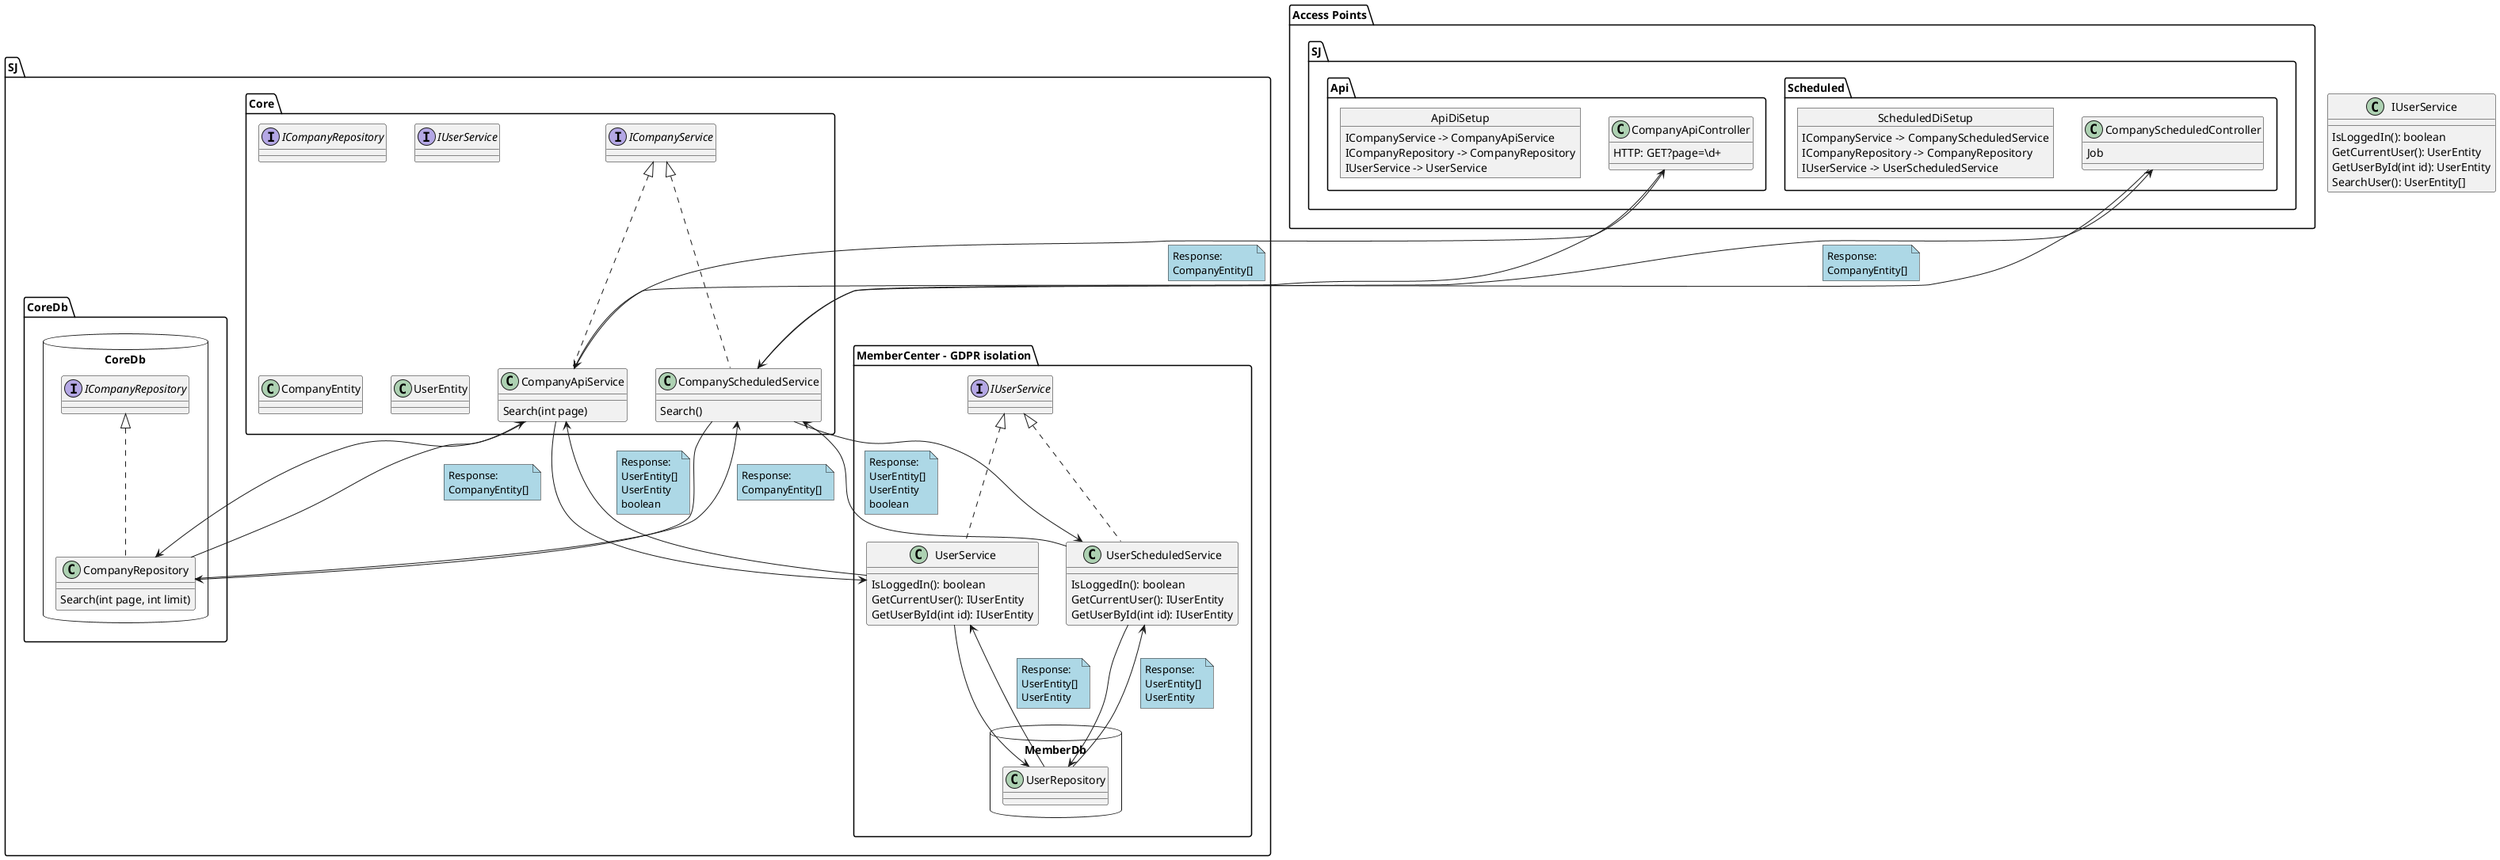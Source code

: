 ﻿@startuml
package "Access Points" {
    package "SJ.Api" {
        class CompanyApiController
        object ApiDiSetup
    }
    package "SJ.Scheduled" {
        class CompanyScheduledController
        object ScheduledDiSetup
    }
}

package "SJ.Core" {
    interface ICompanyService
    interface ICompanyRepository
    interface IUserService
    class CompanyScheduledService implements ICompanyService
    class CompanyEntity
    class CompanyApiService implements ICompanyService
    class UserEntity
}

package "SJ.MemberCenter - GDPR isolation" {
    class UserService implements IUserService
    class UserScheduledService implements IUserService
    package MemberDb <<Database>> {
      class UserRepository
    }
}

package "SJ.CoreDb" {
    package CoreDb <<Database>> {
        class CompanyRepository implements ICompanyRepository
    }
}

CompanyApiController --> CompanyApiService
CompanyApiController <-- CompanyApiService
note right on link #lightblue
Response:
CompanyEntity[]
end note

CompanyScheduledController --> CompanyScheduledService
CompanyScheduledController <-- CompanyScheduledService
note right on link #lightblue
Response:
CompanyEntity[]
end note

CompanyScheduledService --> CompanyRepository
CompanyScheduledService <-- CompanyRepository
note right on link #lightblue
Response:
CompanyEntity[]
end note

CompanyScheduledService --> UserScheduledService
CompanyScheduledService <-- UserScheduledService
note right on link #lightblue
Response:
UserEntity[]
UserEntity
boolean
end note

CompanyApiService --> UserService
CompanyApiService <-- UserService
note right on link #lightblue
Response:
UserEntity[]
UserEntity
boolean
end note

CompanyApiService --> CompanyRepository
CompanyApiService <-- CompanyRepository
note right on link #lightblue
Response:
CompanyEntity[]
end note

UserService --> UserRepository
UserService <-- UserRepository
note right on link #lightblue
Response:
UserEntity[]
UserEntity
end note

UserScheduledService --> UserRepository
UserScheduledService <-- UserRepository
note right on link #lightblue
Response:
UserEntity[]
UserEntity
end note

CompanyApiController       : HTTP: GET?page=\d+
CompanyScheduledController : Job

CompanyApiService       : Search(int page)
CompanyScheduledService : Search()

IUserService : IsLoggedIn(): boolean
IUserService : GetCurrentUser(): UserEntity
IUserService : GetUserById(int id): UserEntity
IUserService : SearchUser(): UserEntity[]
UserService : IsLoggedIn(): boolean
UserService : GetCurrentUser(): IUserEntity
UserService : GetUserById(int id): IUserEntity
UserScheduledService : IsLoggedIn(): boolean
UserScheduledService : GetCurrentUser(): IUserEntity
UserScheduledService : GetUserById(int id): IUserEntity

CompanyRepository : Search(int page, int limit)

ApiDiSetup       : ICompanyService -> CompanyApiService
ApiDiSetup       : ICompanyRepository -> CompanyRepository
ApiDiSetup       : IUserService -> UserService
ScheduledDiSetup : ICompanyService -> CompanyScheduledService
ScheduledDiSetup : ICompanyRepository -> CompanyRepository
ScheduledDiSetup : IUserService -> UserScheduledService
@enduml